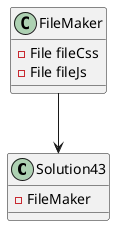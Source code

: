 @startuml
class Solution43{
- FileMaker
}

class FileMaker{
 -File fileCss
 - File fileJs
}
FileMaker --> Solution43
@enduml